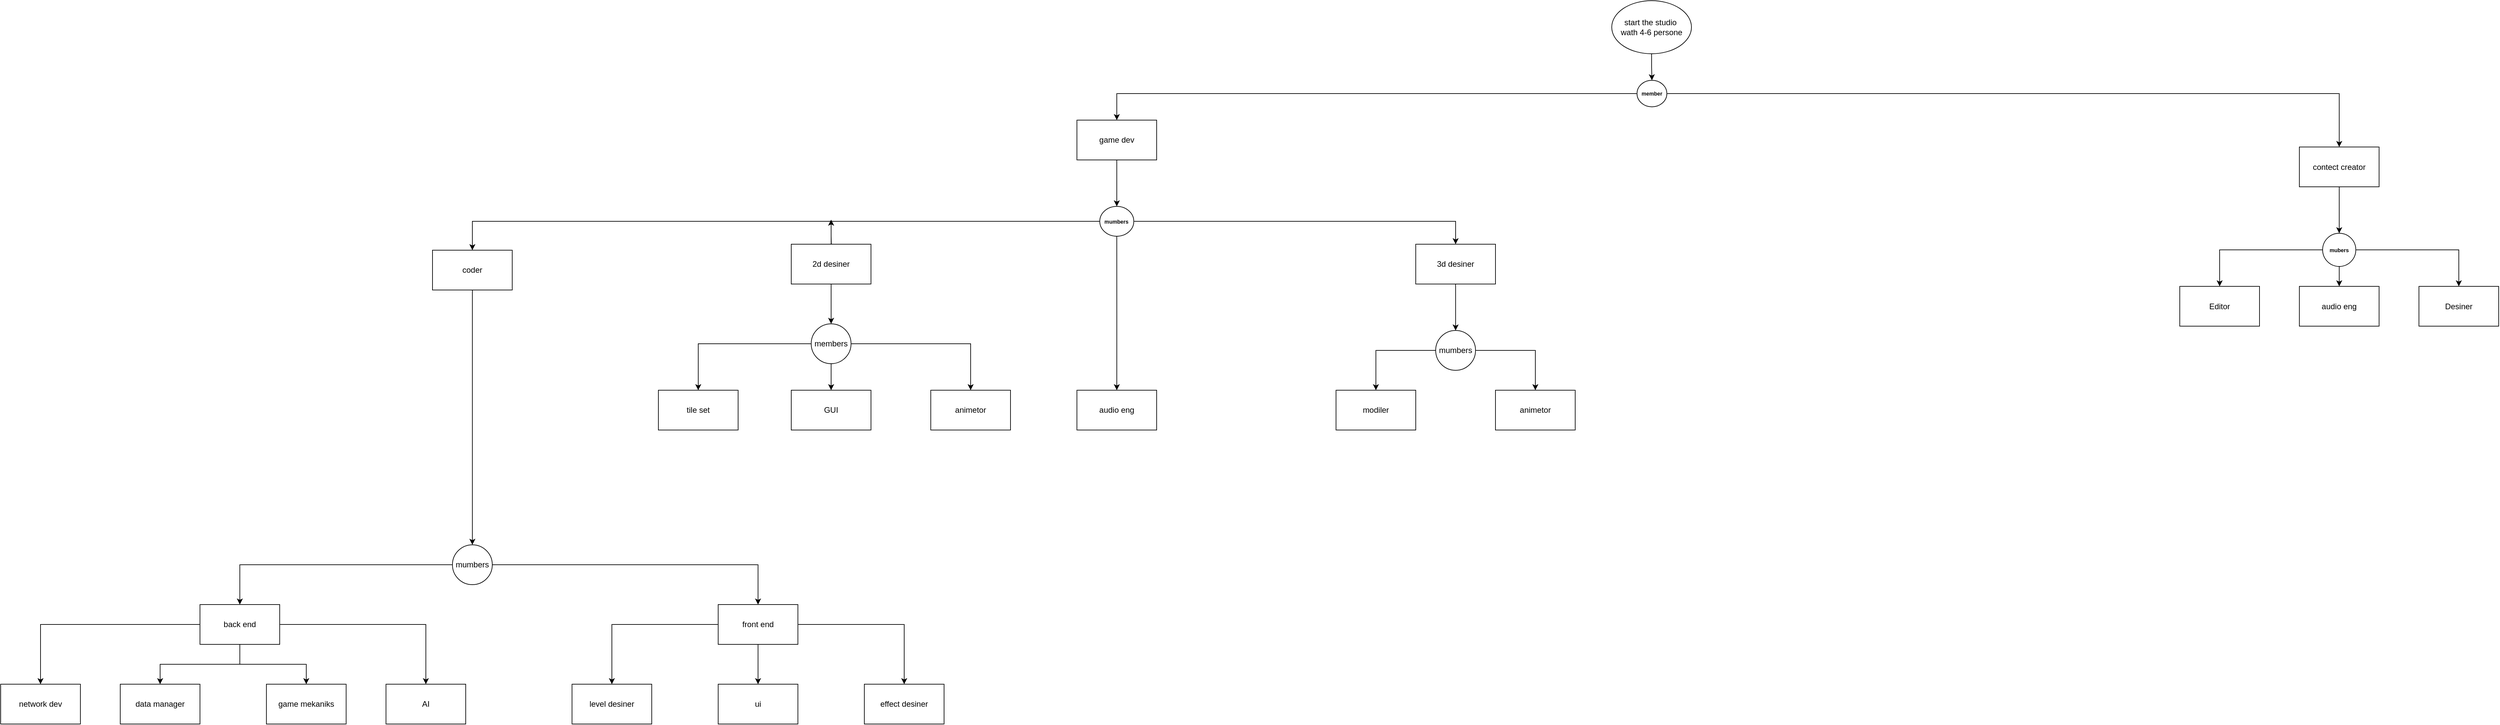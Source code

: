 <mxfile version="28.1.0">
  <diagram name="Page-1" id="1IFss9A6_Atm94mOVbDQ">
    <mxGraphModel dx="6237" dy="2130" grid="1" gridSize="10" guides="1" tooltips="1" connect="1" arrows="1" fold="1" page="1" pageScale="1" pageWidth="850" pageHeight="1100" math="0" shadow="0">
      <root>
        <mxCell id="0" />
        <mxCell id="1" parent="0" />
        <mxCell id="BPjyAAPJrBVMXax3LGyC-4" value="" style="edgeStyle=orthogonalEdgeStyle;rounded=0;orthogonalLoop=1;jettySize=auto;html=1;" edge="1" parent="1" source="vm44v05d1orJw2ATDTlO-2" target="BPjyAAPJrBVMXax3LGyC-3">
          <mxGeometry relative="1" as="geometry" />
        </mxCell>
        <mxCell id="vm44v05d1orJw2ATDTlO-2" value="&lt;div&gt;start the studio&amp;nbsp;&lt;/div&gt;&lt;div&gt;wath 4-6 persone&lt;/div&gt;" style="ellipse;whiteSpace=wrap;html=1;" parent="1" vertex="1">
          <mxGeometry x="365" y="260" width="120" height="80" as="geometry" />
        </mxCell>
        <mxCell id="BPjyAAPJrBVMXax3LGyC-8" value="" style="edgeStyle=orthogonalEdgeStyle;rounded=0;orthogonalLoop=1;jettySize=auto;html=1;" edge="1" parent="1" source="BPjyAAPJrBVMXax3LGyC-3" target="BPjyAAPJrBVMXax3LGyC-7">
          <mxGeometry relative="1" as="geometry" />
        </mxCell>
        <mxCell id="BPjyAAPJrBVMXax3LGyC-10" value="" style="edgeStyle=orthogonalEdgeStyle;rounded=0;orthogonalLoop=1;jettySize=auto;html=1;" edge="1" parent="1" source="BPjyAAPJrBVMXax3LGyC-3" target="BPjyAAPJrBVMXax3LGyC-9">
          <mxGeometry relative="1" as="geometry" />
        </mxCell>
        <mxCell id="BPjyAAPJrBVMXax3LGyC-3" value="&lt;h6&gt;member&lt;/h6&gt;" style="ellipse;whiteSpace=wrap;html=1;" vertex="1" parent="1">
          <mxGeometry x="403" y="380" width="45" height="40" as="geometry" />
        </mxCell>
        <mxCell id="BPjyAAPJrBVMXax3LGyC-22" value="" style="edgeStyle=orthogonalEdgeStyle;rounded=0;orthogonalLoop=1;jettySize=auto;html=1;" edge="1" parent="1" source="BPjyAAPJrBVMXax3LGyC-7" target="BPjyAAPJrBVMXax3LGyC-21">
          <mxGeometry relative="1" as="geometry" />
        </mxCell>
        <mxCell id="BPjyAAPJrBVMXax3LGyC-7" value="game dev" style="whiteSpace=wrap;html=1;" vertex="1" parent="1">
          <mxGeometry x="-440.01" y="440" width="120" height="60" as="geometry" />
        </mxCell>
        <mxCell id="BPjyAAPJrBVMXax3LGyC-14" value="" style="edgeStyle=orthogonalEdgeStyle;rounded=0;orthogonalLoop=1;jettySize=auto;html=1;" edge="1" parent="1" source="BPjyAAPJrBVMXax3LGyC-9" target="BPjyAAPJrBVMXax3LGyC-13">
          <mxGeometry relative="1" as="geometry" />
        </mxCell>
        <mxCell id="BPjyAAPJrBVMXax3LGyC-9" value="contect creator" style="whiteSpace=wrap;html=1;" vertex="1" parent="1">
          <mxGeometry x="1400" y="480.5" width="120" height="60" as="geometry" />
        </mxCell>
        <mxCell id="BPjyAAPJrBVMXax3LGyC-16" value="" style="edgeStyle=orthogonalEdgeStyle;rounded=0;orthogonalLoop=1;jettySize=auto;html=1;" edge="1" parent="1" source="BPjyAAPJrBVMXax3LGyC-13" target="BPjyAAPJrBVMXax3LGyC-15">
          <mxGeometry relative="1" as="geometry" />
        </mxCell>
        <mxCell id="BPjyAAPJrBVMXax3LGyC-18" value="" style="edgeStyle=orthogonalEdgeStyle;rounded=0;orthogonalLoop=1;jettySize=auto;html=1;" edge="1" parent="1" source="BPjyAAPJrBVMXax3LGyC-13" target="BPjyAAPJrBVMXax3LGyC-17">
          <mxGeometry relative="1" as="geometry" />
        </mxCell>
        <mxCell id="BPjyAAPJrBVMXax3LGyC-20" value="" style="edgeStyle=orthogonalEdgeStyle;rounded=0;orthogonalLoop=1;jettySize=auto;html=1;" edge="1" parent="1" source="BPjyAAPJrBVMXax3LGyC-13" target="BPjyAAPJrBVMXax3LGyC-19">
          <mxGeometry relative="1" as="geometry" />
        </mxCell>
        <mxCell id="BPjyAAPJrBVMXax3LGyC-13" value="&lt;h6&gt;mubers&lt;/h6&gt;" style="ellipse;whiteSpace=wrap;html=1;" vertex="1" parent="1">
          <mxGeometry x="1435" y="610.5" width="50" height="50" as="geometry" />
        </mxCell>
        <mxCell id="BPjyAAPJrBVMXax3LGyC-15" value="Editor" style="whiteSpace=wrap;html=1;" vertex="1" parent="1">
          <mxGeometry x="1220" y="690.5" width="120" height="60" as="geometry" />
        </mxCell>
        <mxCell id="BPjyAAPJrBVMXax3LGyC-17" value="Desiner" style="whiteSpace=wrap;html=1;" vertex="1" parent="1">
          <mxGeometry x="1580" y="690.5" width="120" height="60" as="geometry" />
        </mxCell>
        <mxCell id="BPjyAAPJrBVMXax3LGyC-19" value="audio eng" style="whiteSpace=wrap;html=1;" vertex="1" parent="1">
          <mxGeometry x="1400" y="690.5" width="120" height="60" as="geometry" />
        </mxCell>
        <mxCell id="BPjyAAPJrBVMXax3LGyC-24" value="" style="edgeStyle=orthogonalEdgeStyle;rounded=0;orthogonalLoop=1;jettySize=auto;html=1;" edge="1" parent="1" source="BPjyAAPJrBVMXax3LGyC-21" target="BPjyAAPJrBVMXax3LGyC-23">
          <mxGeometry relative="1" as="geometry" />
        </mxCell>
        <mxCell id="BPjyAAPJrBVMXax3LGyC-28" value="" style="edgeStyle=orthogonalEdgeStyle;rounded=0;orthogonalLoop=1;jettySize=auto;html=1;" edge="1" parent="1" source="BPjyAAPJrBVMXax3LGyC-21" target="BPjyAAPJrBVMXax3LGyC-27">
          <mxGeometry relative="1" as="geometry" />
        </mxCell>
        <mxCell id="BPjyAAPJrBVMXax3LGyC-38" value="" style="edgeStyle=orthogonalEdgeStyle;rounded=0;orthogonalLoop=1;jettySize=auto;html=1;" edge="1" parent="1" target="BPjyAAPJrBVMXax3LGyC-37">
          <mxGeometry relative="1" as="geometry">
            <mxPoint x="-809.995" y="615" as="sourcePoint" />
          </mxGeometry>
        </mxCell>
        <mxCell id="BPjyAAPJrBVMXax3LGyC-85" value="" style="edgeStyle=orthogonalEdgeStyle;rounded=0;orthogonalLoop=1;jettySize=auto;html=1;" edge="1" parent="1" source="BPjyAAPJrBVMXax3LGyC-21" target="BPjyAAPJrBVMXax3LGyC-84">
          <mxGeometry relative="1" as="geometry" />
        </mxCell>
        <mxCell id="BPjyAAPJrBVMXax3LGyC-21" value="&lt;h6&gt;mumbers&lt;/h6&gt;" style="ellipse;whiteSpace=wrap;html=1;" vertex="1" parent="1">
          <mxGeometry x="-405.63" y="570" width="51.25" height="45" as="geometry" />
        </mxCell>
        <mxCell id="BPjyAAPJrBVMXax3LGyC-49" value="" style="edgeStyle=orthogonalEdgeStyle;rounded=0;orthogonalLoop=1;jettySize=auto;html=1;" edge="1" parent="1" source="BPjyAAPJrBVMXax3LGyC-23" target="BPjyAAPJrBVMXax3LGyC-48">
          <mxGeometry relative="1" as="geometry" />
        </mxCell>
        <mxCell id="BPjyAAPJrBVMXax3LGyC-23" value="coder" style="whiteSpace=wrap;html=1;" vertex="1" parent="1">
          <mxGeometry x="-1409.995" y="636" width="120" height="60" as="geometry" />
        </mxCell>
        <mxCell id="BPjyAAPJrBVMXax3LGyC-30" value="" style="edgeStyle=orthogonalEdgeStyle;rounded=0;orthogonalLoop=1;jettySize=auto;html=1;" edge="1" parent="1" source="BPjyAAPJrBVMXax3LGyC-27" target="BPjyAAPJrBVMXax3LGyC-29">
          <mxGeometry relative="1" as="geometry" />
        </mxCell>
        <mxCell id="BPjyAAPJrBVMXax3LGyC-27" value="3d desiner" style="whiteSpace=wrap;html=1;" vertex="1" parent="1">
          <mxGeometry x="69.985" y="627" width="120" height="60" as="geometry" />
        </mxCell>
        <mxCell id="BPjyAAPJrBVMXax3LGyC-32" value="" style="edgeStyle=orthogonalEdgeStyle;rounded=0;orthogonalLoop=1;jettySize=auto;html=1;" edge="1" parent="1" source="BPjyAAPJrBVMXax3LGyC-29" target="BPjyAAPJrBVMXax3LGyC-31">
          <mxGeometry relative="1" as="geometry" />
        </mxCell>
        <mxCell id="BPjyAAPJrBVMXax3LGyC-34" value="" style="edgeStyle=orthogonalEdgeStyle;rounded=0;orthogonalLoop=1;jettySize=auto;html=1;" edge="1" parent="1" source="BPjyAAPJrBVMXax3LGyC-29" target="BPjyAAPJrBVMXax3LGyC-33">
          <mxGeometry relative="1" as="geometry" />
        </mxCell>
        <mxCell id="BPjyAAPJrBVMXax3LGyC-29" value="mumbers" style="ellipse;whiteSpace=wrap;html=1;" vertex="1" parent="1">
          <mxGeometry x="99.98" y="757" width="60.01" height="60" as="geometry" />
        </mxCell>
        <mxCell id="BPjyAAPJrBVMXax3LGyC-31" value="modiler" style="whiteSpace=wrap;html=1;" vertex="1" parent="1">
          <mxGeometry x="-50.015" y="847" width="120" height="60" as="geometry" />
        </mxCell>
        <mxCell id="BPjyAAPJrBVMXax3LGyC-33" value="animetor" style="whiteSpace=wrap;html=1;" vertex="1" parent="1">
          <mxGeometry x="189.985" y="847" width="120" height="60" as="geometry" />
        </mxCell>
        <mxCell id="BPjyAAPJrBVMXax3LGyC-40" value="" style="edgeStyle=orthogonalEdgeStyle;rounded=0;orthogonalLoop=1;jettySize=auto;html=1;" edge="1" parent="1" source="BPjyAAPJrBVMXax3LGyC-37" target="BPjyAAPJrBVMXax3LGyC-39">
          <mxGeometry relative="1" as="geometry" />
        </mxCell>
        <mxCell id="BPjyAAPJrBVMXax3LGyC-83" style="edgeStyle=orthogonalEdgeStyle;rounded=0;orthogonalLoop=1;jettySize=auto;html=1;" edge="1" parent="1" source="BPjyAAPJrBVMXax3LGyC-37">
          <mxGeometry relative="1" as="geometry">
            <mxPoint x="-810.005" y="590" as="targetPoint" />
          </mxGeometry>
        </mxCell>
        <mxCell id="BPjyAAPJrBVMXax3LGyC-37" value="2d desiner" style="whiteSpace=wrap;html=1;" vertex="1" parent="1">
          <mxGeometry x="-870.005" y="627" width="120" height="60" as="geometry" />
        </mxCell>
        <mxCell id="BPjyAAPJrBVMXax3LGyC-42" value="" style="edgeStyle=orthogonalEdgeStyle;rounded=0;orthogonalLoop=1;jettySize=auto;html=1;" edge="1" parent="1" source="BPjyAAPJrBVMXax3LGyC-39" target="BPjyAAPJrBVMXax3LGyC-41">
          <mxGeometry relative="1" as="geometry" />
        </mxCell>
        <mxCell id="BPjyAAPJrBVMXax3LGyC-44" value="" style="edgeStyle=orthogonalEdgeStyle;rounded=0;orthogonalLoop=1;jettySize=auto;html=1;" edge="1" parent="1" source="BPjyAAPJrBVMXax3LGyC-39" target="BPjyAAPJrBVMXax3LGyC-43">
          <mxGeometry relative="1" as="geometry" />
        </mxCell>
        <mxCell id="BPjyAAPJrBVMXax3LGyC-91" value="" style="edgeStyle=orthogonalEdgeStyle;rounded=0;orthogonalLoop=1;jettySize=auto;html=1;" edge="1" parent="1" source="BPjyAAPJrBVMXax3LGyC-39" target="BPjyAAPJrBVMXax3LGyC-90">
          <mxGeometry relative="1" as="geometry" />
        </mxCell>
        <mxCell id="BPjyAAPJrBVMXax3LGyC-39" value="members" style="ellipse;whiteSpace=wrap;html=1;" vertex="1" parent="1">
          <mxGeometry x="-840" y="747" width="60.01" height="60" as="geometry" />
        </mxCell>
        <mxCell id="BPjyAAPJrBVMXax3LGyC-41" value="tile set" style="whiteSpace=wrap;html=1;" vertex="1" parent="1">
          <mxGeometry x="-1069.995" y="847" width="120" height="60" as="geometry" />
        </mxCell>
        <mxCell id="BPjyAAPJrBVMXax3LGyC-43" value="animetor" style="whiteSpace=wrap;html=1;" vertex="1" parent="1">
          <mxGeometry x="-659.995" y="847" width="120" height="60" as="geometry" />
        </mxCell>
        <mxCell id="BPjyAAPJrBVMXax3LGyC-51" value="" style="edgeStyle=orthogonalEdgeStyle;rounded=0;orthogonalLoop=1;jettySize=auto;html=1;" edge="1" parent="1" source="BPjyAAPJrBVMXax3LGyC-48" target="BPjyAAPJrBVMXax3LGyC-50">
          <mxGeometry relative="1" as="geometry" />
        </mxCell>
        <mxCell id="BPjyAAPJrBVMXax3LGyC-53" value="" style="edgeStyle=orthogonalEdgeStyle;rounded=0;orthogonalLoop=1;jettySize=auto;html=1;" edge="1" parent="1" source="BPjyAAPJrBVMXax3LGyC-48" target="BPjyAAPJrBVMXax3LGyC-52">
          <mxGeometry relative="1" as="geometry" />
        </mxCell>
        <mxCell id="BPjyAAPJrBVMXax3LGyC-48" value="mumbers" style="ellipse;whiteSpace=wrap;html=1;" vertex="1" parent="1">
          <mxGeometry x="-1380" y="1080" width="60.01" height="60" as="geometry" />
        </mxCell>
        <mxCell id="BPjyAAPJrBVMXax3LGyC-95" value="" style="edgeStyle=orthogonalEdgeStyle;rounded=0;orthogonalLoop=1;jettySize=auto;html=1;" edge="1" parent="1" source="BPjyAAPJrBVMXax3LGyC-50" target="BPjyAAPJrBVMXax3LGyC-94">
          <mxGeometry relative="1" as="geometry" />
        </mxCell>
        <mxCell id="BPjyAAPJrBVMXax3LGyC-97" value="" style="edgeStyle=orthogonalEdgeStyle;rounded=0;orthogonalLoop=1;jettySize=auto;html=1;" edge="1" parent="1" source="BPjyAAPJrBVMXax3LGyC-50" target="BPjyAAPJrBVMXax3LGyC-96">
          <mxGeometry relative="1" as="geometry" />
        </mxCell>
        <mxCell id="BPjyAAPJrBVMXax3LGyC-99" value="" style="edgeStyle=orthogonalEdgeStyle;rounded=0;orthogonalLoop=1;jettySize=auto;html=1;" edge="1" parent="1" source="BPjyAAPJrBVMXax3LGyC-50" target="BPjyAAPJrBVMXax3LGyC-98">
          <mxGeometry relative="1" as="geometry" />
        </mxCell>
        <mxCell id="BPjyAAPJrBVMXax3LGyC-101" value="" style="edgeStyle=orthogonalEdgeStyle;rounded=0;orthogonalLoop=1;jettySize=auto;html=1;" edge="1" parent="1" source="BPjyAAPJrBVMXax3LGyC-50" target="BPjyAAPJrBVMXax3LGyC-100">
          <mxGeometry relative="1" as="geometry" />
        </mxCell>
        <mxCell id="BPjyAAPJrBVMXax3LGyC-50" value="back end" style="whiteSpace=wrap;html=1;" vertex="1" parent="1">
          <mxGeometry x="-1759.995" y="1170" width="120" height="60" as="geometry" />
        </mxCell>
        <mxCell id="BPjyAAPJrBVMXax3LGyC-87" value="" style="edgeStyle=orthogonalEdgeStyle;rounded=0;orthogonalLoop=1;jettySize=auto;html=1;" edge="1" parent="1" source="BPjyAAPJrBVMXax3LGyC-52" target="BPjyAAPJrBVMXax3LGyC-86">
          <mxGeometry relative="1" as="geometry" />
        </mxCell>
        <mxCell id="BPjyAAPJrBVMXax3LGyC-89" value="" style="edgeStyle=orthogonalEdgeStyle;rounded=0;orthogonalLoop=1;jettySize=auto;html=1;" edge="1" parent="1" source="BPjyAAPJrBVMXax3LGyC-52" target="BPjyAAPJrBVMXax3LGyC-88">
          <mxGeometry relative="1" as="geometry" />
        </mxCell>
        <mxCell id="BPjyAAPJrBVMXax3LGyC-93" value="" style="edgeStyle=orthogonalEdgeStyle;rounded=0;orthogonalLoop=1;jettySize=auto;html=1;" edge="1" parent="1" source="BPjyAAPJrBVMXax3LGyC-52" target="BPjyAAPJrBVMXax3LGyC-92">
          <mxGeometry relative="1" as="geometry" />
        </mxCell>
        <mxCell id="BPjyAAPJrBVMXax3LGyC-52" value="front end" style="whiteSpace=wrap;html=1;" vertex="1" parent="1">
          <mxGeometry x="-979.995" y="1170" width="120" height="60" as="geometry" />
        </mxCell>
        <mxCell id="BPjyAAPJrBVMXax3LGyC-84" value="audio eng" style="whiteSpace=wrap;html=1;" vertex="1" parent="1">
          <mxGeometry x="-440.015" y="847" width="120" height="60" as="geometry" />
        </mxCell>
        <mxCell id="BPjyAAPJrBVMXax3LGyC-86" value="level desiner" style="whiteSpace=wrap;html=1;" vertex="1" parent="1">
          <mxGeometry x="-1199.995" y="1290" width="120" height="60" as="geometry" />
        </mxCell>
        <mxCell id="BPjyAAPJrBVMXax3LGyC-88" value="effect desiner" style="whiteSpace=wrap;html=1;" vertex="1" parent="1">
          <mxGeometry x="-759.995" y="1290" width="120" height="60" as="geometry" />
        </mxCell>
        <mxCell id="BPjyAAPJrBVMXax3LGyC-90" value="GUI" style="whiteSpace=wrap;html=1;" vertex="1" parent="1">
          <mxGeometry x="-869.995" y="847" width="120" height="60" as="geometry" />
        </mxCell>
        <mxCell id="BPjyAAPJrBVMXax3LGyC-92" value="ui" style="whiteSpace=wrap;html=1;" vertex="1" parent="1">
          <mxGeometry x="-979.995" y="1290" width="120" height="60" as="geometry" />
        </mxCell>
        <mxCell id="BPjyAAPJrBVMXax3LGyC-94" value="network dev" style="whiteSpace=wrap;html=1;" vertex="1" parent="1">
          <mxGeometry x="-2059.995" y="1290" width="120" height="60" as="geometry" />
        </mxCell>
        <mxCell id="BPjyAAPJrBVMXax3LGyC-96" value="data manager" style="whiteSpace=wrap;html=1;" vertex="1" parent="1">
          <mxGeometry x="-1879.995" y="1290" width="120" height="60" as="geometry" />
        </mxCell>
        <mxCell id="BPjyAAPJrBVMXax3LGyC-98" value="game mekaniks" style="whiteSpace=wrap;html=1;" vertex="1" parent="1">
          <mxGeometry x="-1660.005" y="1290" width="120" height="60" as="geometry" />
        </mxCell>
        <mxCell id="BPjyAAPJrBVMXax3LGyC-100" value="AI" style="whiteSpace=wrap;html=1;" vertex="1" parent="1">
          <mxGeometry x="-1480.005" y="1290" width="120" height="60" as="geometry" />
        </mxCell>
      </root>
    </mxGraphModel>
  </diagram>
</mxfile>
